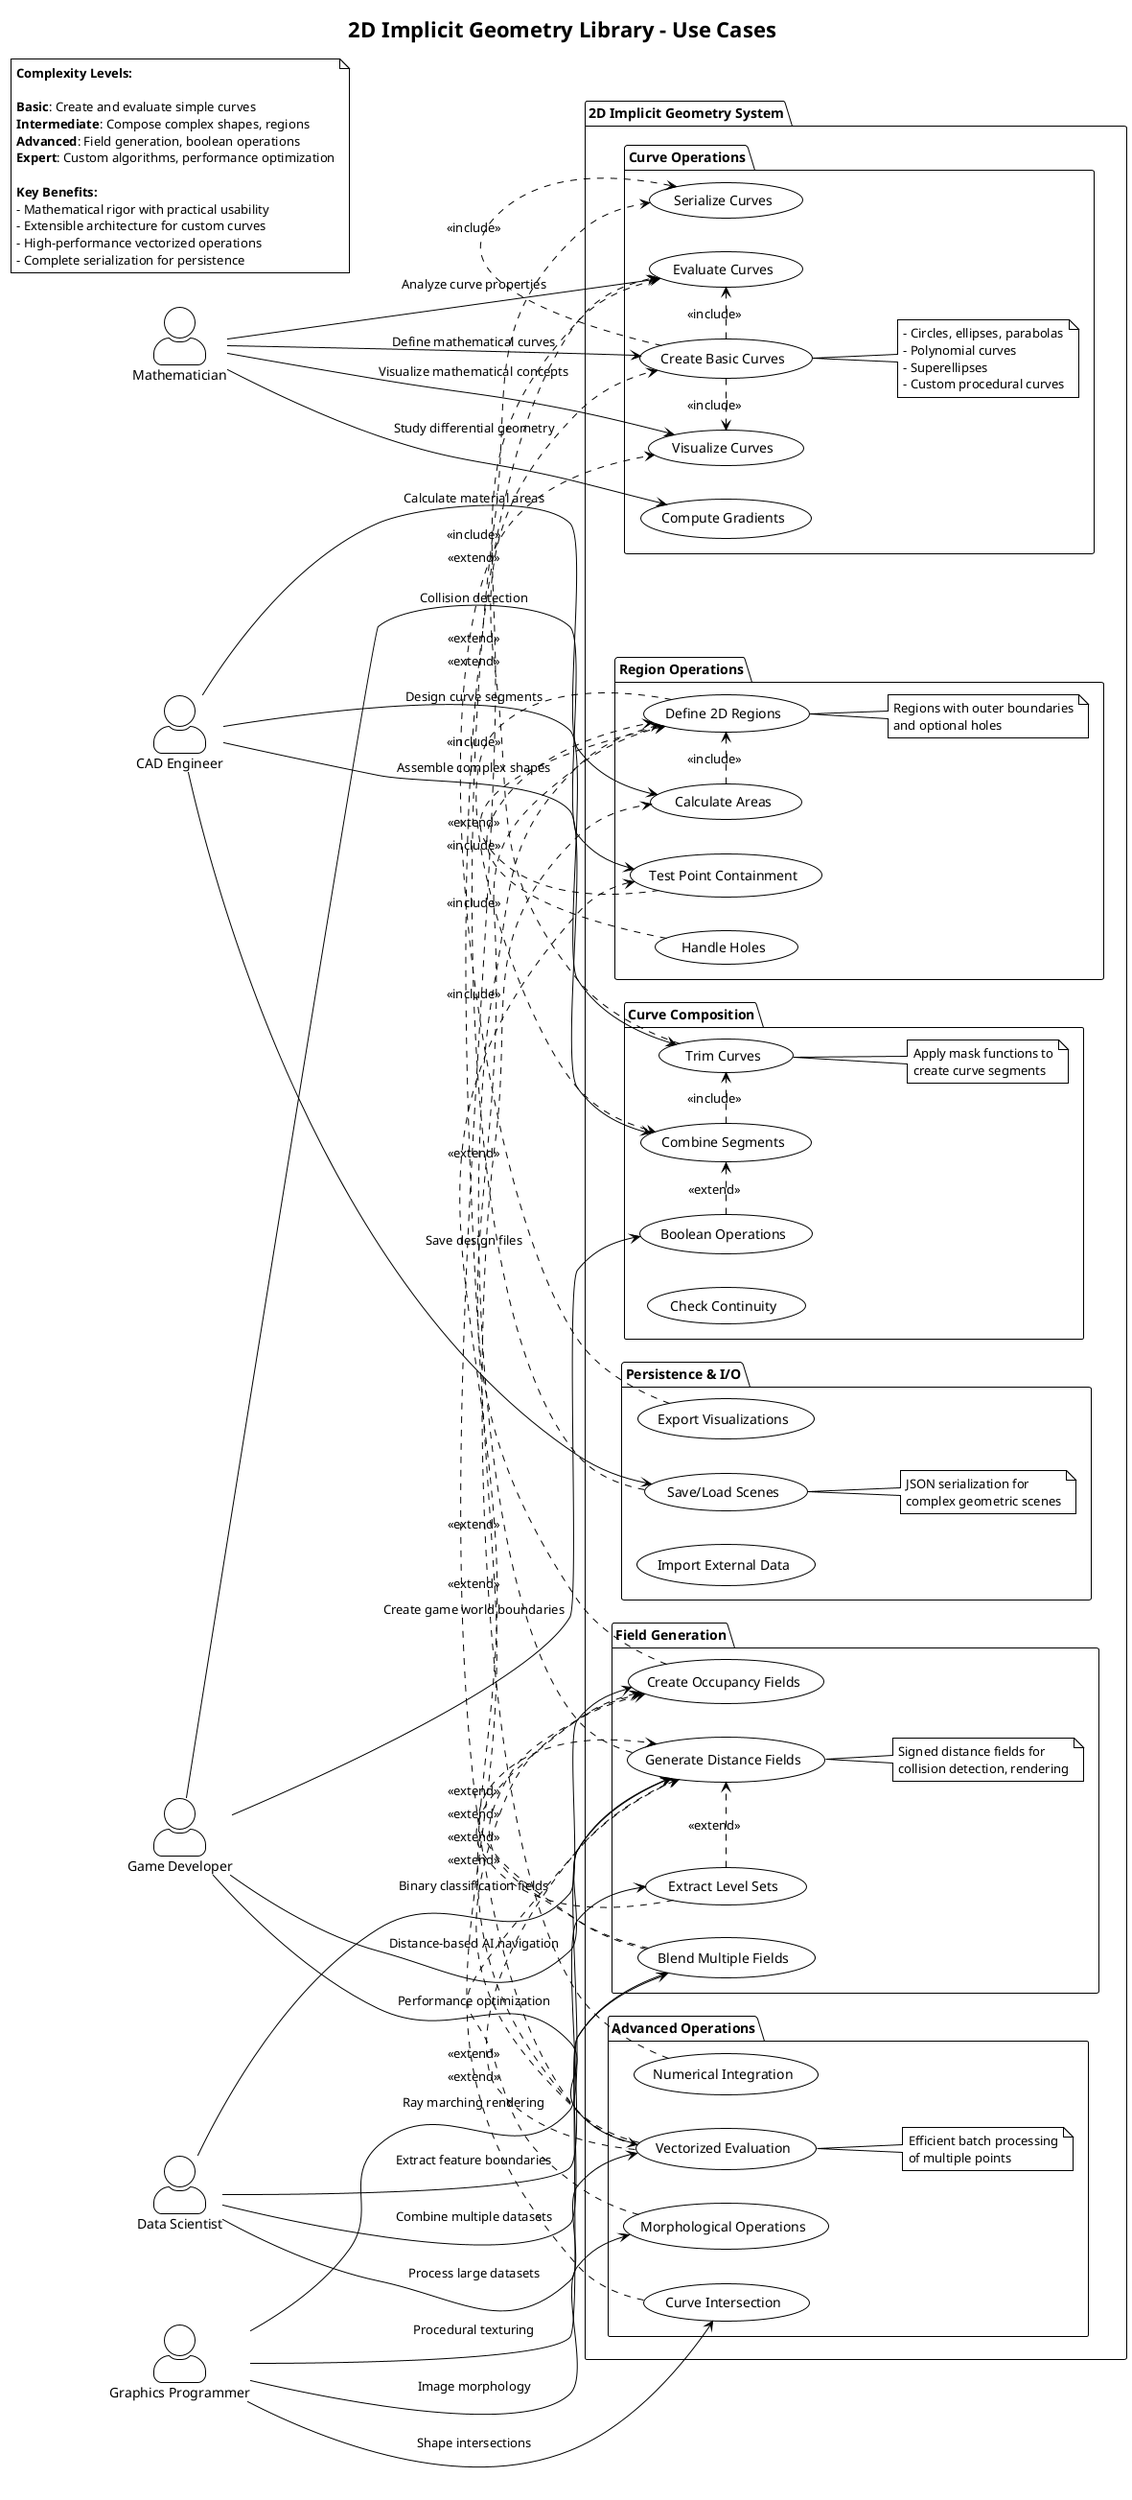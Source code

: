 @startuml 2Top_Use_Case_Diagram
!theme plain
skinparam actorStyle awesome
skinparam usecaseStyle rectangle

title 2D Implicit Geometry Library - Use Cases

left to right direction

actor "Mathematician" as math
actor "Game Developer" as game
actor "CAD Engineer" as cad
actor "Data Scientist" as data
actor "Graphics Programmer" as graphics

package "2D Implicit Geometry System" {
    
    package "Curve Operations" {
        usecase "Create Basic Curves" as UC1
        usecase "Evaluate Curves" as UC2
        usecase "Compute Gradients" as UC3
        usecase "Visualize Curves" as UC4
        usecase "Serialize Curves" as UC5
        
        note right of UC1
            - Circles, ellipses, parabolas
            - Polynomial curves
            - Superellipses
            - Custom procedural curves
        end note
    }
    
    package "Curve Composition" {
        usecase "Trim Curves" as UC6
        usecase "Combine Segments" as UC7
        usecase "Boolean Operations" as UC8
        usecase "Check Continuity" as UC9
        
        note right of UC6
            Apply mask functions to
            create curve segments
        end note
    }
    
    package "Region Operations" {
        usecase "Define 2D Regions" as UC10
        usecase "Test Point Containment" as UC11
        usecase "Calculate Areas" as UC12
        usecase "Handle Holes" as UC13
        
        note right of UC10
            Regions with outer boundaries
            and optional holes
        end note
    }
    
    package "Field Generation" {
        usecase "Generate Distance Fields" as UC14
        usecase "Create Occupancy Fields" as UC15
        usecase "Blend Multiple Fields" as UC16
        usecase "Extract Level Sets" as UC17
        
        note right of UC14
            Signed distance fields for
            collision detection, rendering
        end note
    }
    
    package "Advanced Operations" {
        usecase "Vectorized Evaluation" as UC18
        usecase "Numerical Integration" as UC19
        usecase "Curve Intersection" as UC20
        usecase "Morphological Operations" as UC21
        
        note right of UC18
            Efficient batch processing
            of multiple points
        end note
    }
    
    package "Persistence & I/O" {
        usecase "Save/Load Scenes" as UC22
        usecase "Export Visualizations" as UC23
        usecase "Import External Data" as UC24
        
        note right of UC22
            JSON serialization for
            complex geometric scenes
        end note
    }
}

' User relationships
math --> UC1 : Define mathematical curves
math --> UC2 : Analyze curve properties
math --> UC3 : Study differential geometry
math --> UC4 : Visualize mathematical concepts

game --> UC8 : Create game world boundaries
game --> UC11 : Collision detection
game --> UC14 : Distance-based AI navigation
game --> UC18 : Performance optimization

cad --> UC6 : Design curve segments
cad --> UC7 : Assemble complex shapes
cad --> UC12 : Calculate material areas
cad --> UC22 : Save design files

data --> UC15 : Binary classification fields
data --> UC16 : Combine multiple datasets
data --> UC17 : Extract feature boundaries
data --> UC18 : Process large datasets

graphics --> UC14 : Ray marching rendering
graphics --> UC16 : Procedural texturing
graphics --> UC20 : Shape intersections
graphics --> UC21 : Image morphology

' Use case relationships
UC1 .> UC2 : <<include>>
UC1 .> UC4 : <<include>>
UC1 .> UC5 : <<include>>

UC6 .> UC1 : <<extend>>
UC7 .> UC6 : <<include>>
UC8 .> UC7 : <<extend>>

UC10 .> UC7 : <<include>>
UC11 .> UC10 : <<include>>
UC12 .> UC10 : <<include>>
UC13 .> UC10 : <<extend>>

UC14 .> UC10 : <<include>>
UC15 .> UC10 : <<include>>
UC16 .> UC14 : <<extend>>
UC16 .> UC15 : <<extend>>
UC17 .> UC14 : <<extend>>
UC17 .> UC15 : <<extend>>

UC18 .> UC2 : <<extend>>
UC18 .> UC11 : <<extend>>
UC18 .> UC14 : <<extend>>
UC18 .> UC15 : <<extend>>

UC19 .> UC12 : <<extend>>
UC20 .> UC2 : <<extend>>
UC21 .> UC14 : <<extend>>

UC22 .> UC5 : <<include>>
UC23 .> UC4 : <<extend>>

note as complexity_note
**Complexity Levels:**

**Basic**: Create and evaluate simple curves
**Intermediate**: Compose complex shapes, regions
**Advanced**: Field generation, boolean operations
**Expert**: Custom algorithms, performance optimization

**Key Benefits:**
- Mathematical rigor with practical usability
- Extensible architecture for custom curves
- High-performance vectorized operations
- Complete serialization for persistence
end note

@enduml
